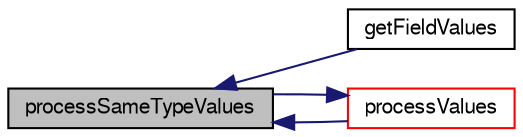 digraph "processSameTypeValues"
{
  bgcolor="transparent";
  edge [fontname="FreeSans",fontsize="10",labelfontname="FreeSans",labelfontsize="10"];
  node [fontname="FreeSans",fontsize="10",shape=record];
  rankdir="LR";
  Node425 [label="processSameTypeValues",height=0.2,width=0.4,color="black", fillcolor="grey75", style="filled", fontcolor="black"];
  Node425 -> Node426 [dir="back",color="midnightblue",fontsize="10",style="solid",fontname="FreeSans"];
  Node426 [label="getFieldValues",height=0.2,width=0.4,color="black",URL="$a28726.html#a50e1650884410adc6a5ec1ee2dd5878a"];
  Node425 -> Node427 [dir="back",color="midnightblue",fontsize="10",style="solid",fontname="FreeSans"];
  Node427 [label="processValues",height=0.2,width=0.4,color="red",URL="$a28726.html#ad36e3e5a110436c5fc8211ae6e209b75",tooltip="Apply the &#39;operation&#39; to the values. Wrapper around. "];
  Node427 -> Node425 [dir="back",color="midnightblue",fontsize="10",style="solid",fontname="FreeSans"];
}
